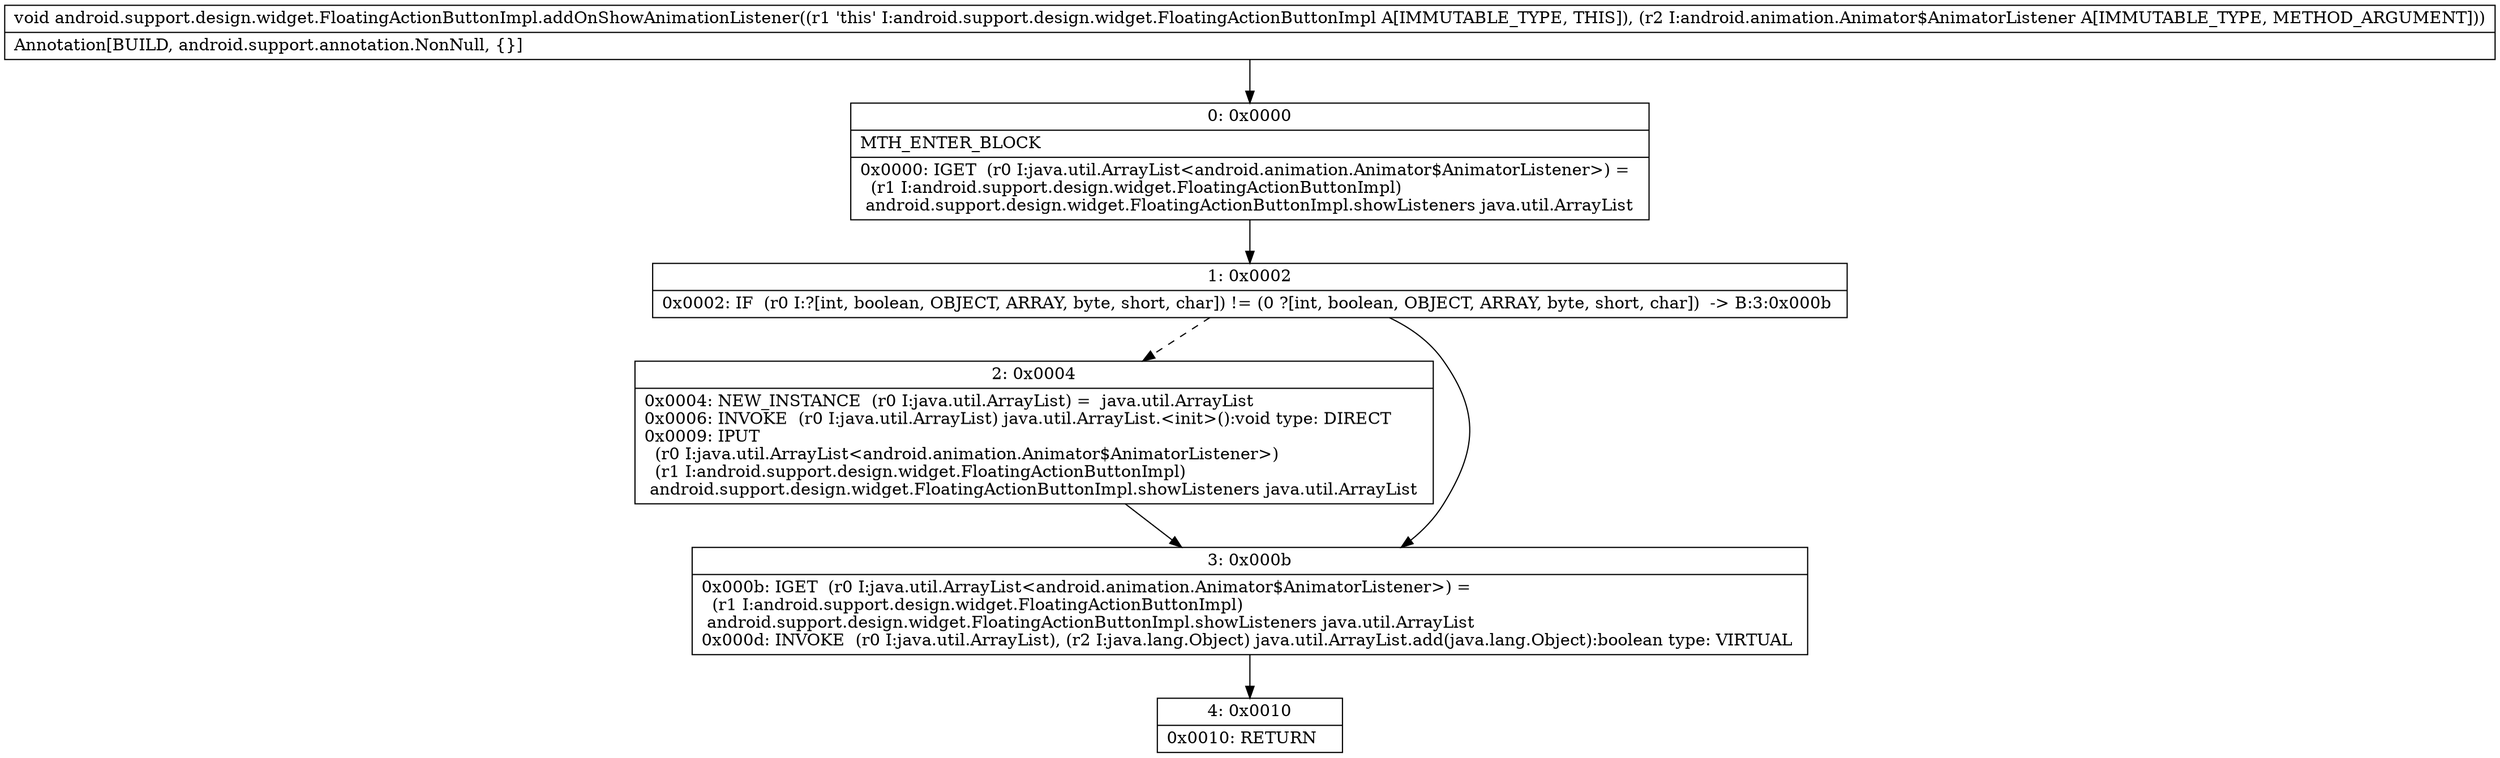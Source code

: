 digraph "CFG forandroid.support.design.widget.FloatingActionButtonImpl.addOnShowAnimationListener(Landroid\/animation\/Animator$AnimatorListener;)V" {
Node_0 [shape=record,label="{0\:\ 0x0000|MTH_ENTER_BLOCK\l|0x0000: IGET  (r0 I:java.util.ArrayList\<android.animation.Animator$AnimatorListener\>) = \l  (r1 I:android.support.design.widget.FloatingActionButtonImpl)\l android.support.design.widget.FloatingActionButtonImpl.showListeners java.util.ArrayList \l}"];
Node_1 [shape=record,label="{1\:\ 0x0002|0x0002: IF  (r0 I:?[int, boolean, OBJECT, ARRAY, byte, short, char]) != (0 ?[int, boolean, OBJECT, ARRAY, byte, short, char])  \-\> B:3:0x000b \l}"];
Node_2 [shape=record,label="{2\:\ 0x0004|0x0004: NEW_INSTANCE  (r0 I:java.util.ArrayList) =  java.util.ArrayList \l0x0006: INVOKE  (r0 I:java.util.ArrayList) java.util.ArrayList.\<init\>():void type: DIRECT \l0x0009: IPUT  \l  (r0 I:java.util.ArrayList\<android.animation.Animator$AnimatorListener\>)\l  (r1 I:android.support.design.widget.FloatingActionButtonImpl)\l android.support.design.widget.FloatingActionButtonImpl.showListeners java.util.ArrayList \l}"];
Node_3 [shape=record,label="{3\:\ 0x000b|0x000b: IGET  (r0 I:java.util.ArrayList\<android.animation.Animator$AnimatorListener\>) = \l  (r1 I:android.support.design.widget.FloatingActionButtonImpl)\l android.support.design.widget.FloatingActionButtonImpl.showListeners java.util.ArrayList \l0x000d: INVOKE  (r0 I:java.util.ArrayList), (r2 I:java.lang.Object) java.util.ArrayList.add(java.lang.Object):boolean type: VIRTUAL \l}"];
Node_4 [shape=record,label="{4\:\ 0x0010|0x0010: RETURN   \l}"];
MethodNode[shape=record,label="{void android.support.design.widget.FloatingActionButtonImpl.addOnShowAnimationListener((r1 'this' I:android.support.design.widget.FloatingActionButtonImpl A[IMMUTABLE_TYPE, THIS]), (r2 I:android.animation.Animator$AnimatorListener A[IMMUTABLE_TYPE, METHOD_ARGUMENT]))  | Annotation[BUILD, android.support.annotation.NonNull, \{\}]\l}"];
MethodNode -> Node_0;
Node_0 -> Node_1;
Node_1 -> Node_2[style=dashed];
Node_1 -> Node_3;
Node_2 -> Node_3;
Node_3 -> Node_4;
}

